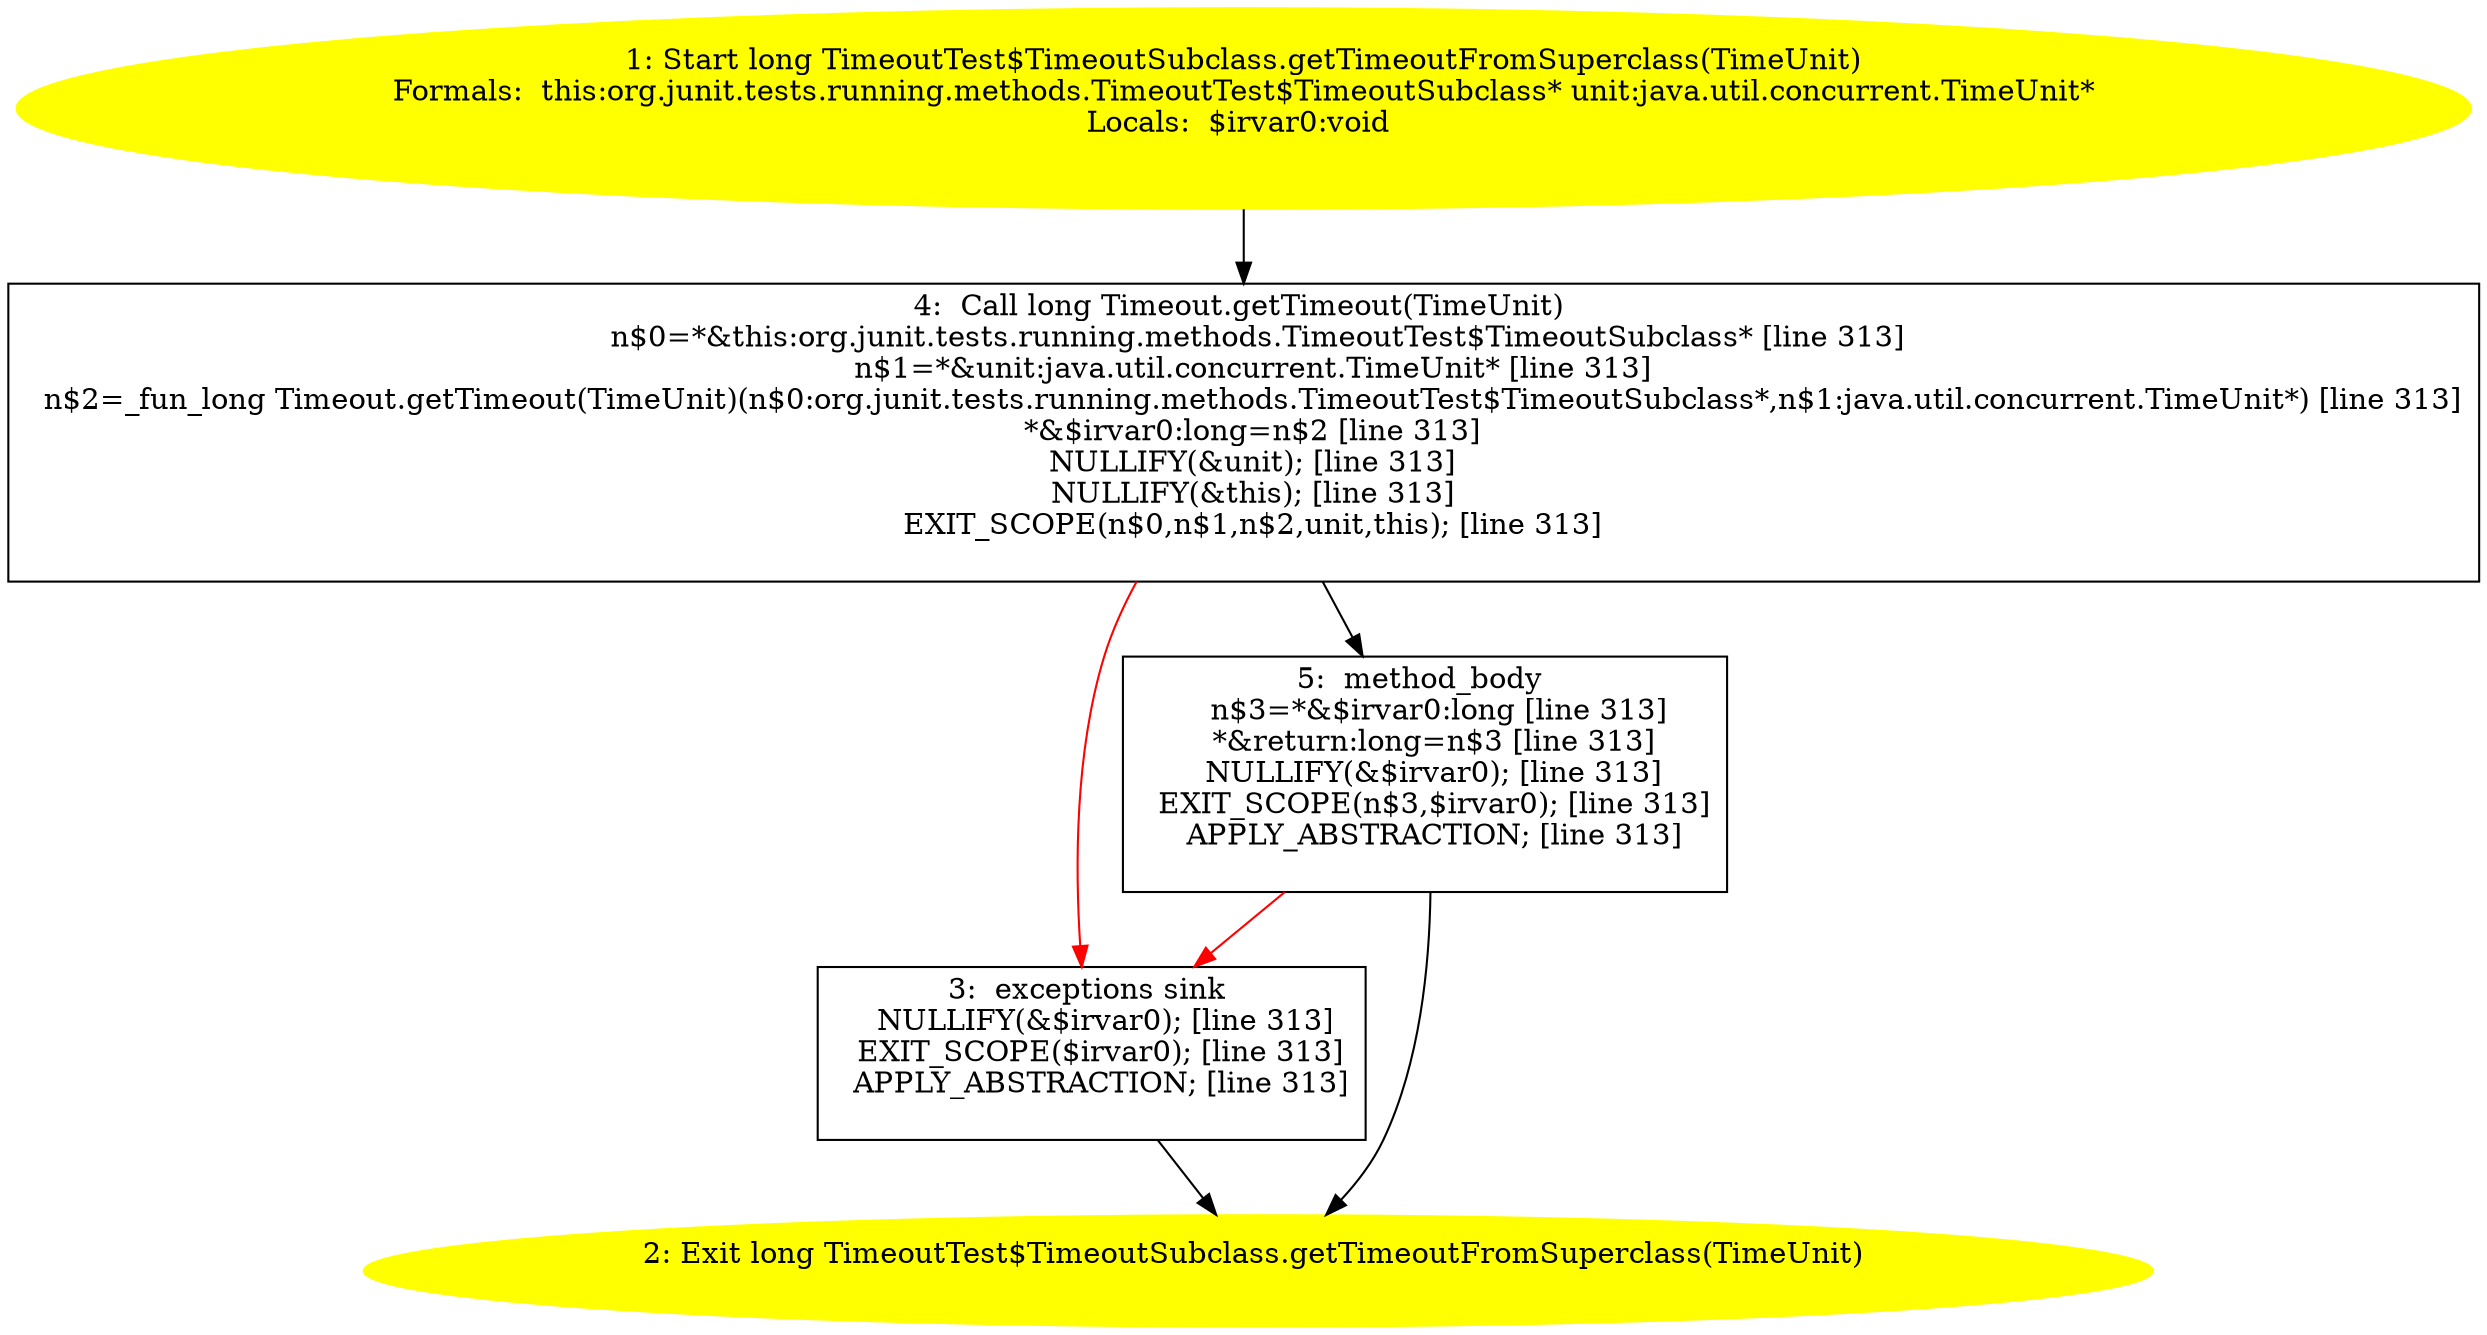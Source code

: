 /* @generated */
digraph cfg {
"org.junit.tests.running.methods.TimeoutTest$TimeoutSubclass.getTimeoutFromSuperclass(java.util.concu.11f1cf2215be5cc94b01b25b490937b6_1" [label="1: Start long TimeoutTest$TimeoutSubclass.getTimeoutFromSuperclass(TimeUnit)\nFormals:  this:org.junit.tests.running.methods.TimeoutTest$TimeoutSubclass* unit:java.util.concurrent.TimeUnit*\nLocals:  $irvar0:void \n  " color=yellow style=filled]
	

	 "org.junit.tests.running.methods.TimeoutTest$TimeoutSubclass.getTimeoutFromSuperclass(java.util.concu.11f1cf2215be5cc94b01b25b490937b6_1" -> "org.junit.tests.running.methods.TimeoutTest$TimeoutSubclass.getTimeoutFromSuperclass(java.util.concu.11f1cf2215be5cc94b01b25b490937b6_4" ;
"org.junit.tests.running.methods.TimeoutTest$TimeoutSubclass.getTimeoutFromSuperclass(java.util.concu.11f1cf2215be5cc94b01b25b490937b6_2" [label="2: Exit long TimeoutTest$TimeoutSubclass.getTimeoutFromSuperclass(TimeUnit) \n  " color=yellow style=filled]
	

"org.junit.tests.running.methods.TimeoutTest$TimeoutSubclass.getTimeoutFromSuperclass(java.util.concu.11f1cf2215be5cc94b01b25b490937b6_3" [label="3:  exceptions sink \n   NULLIFY(&$irvar0); [line 313]\n  EXIT_SCOPE($irvar0); [line 313]\n  APPLY_ABSTRACTION; [line 313]\n " shape="box"]
	

	 "org.junit.tests.running.methods.TimeoutTest$TimeoutSubclass.getTimeoutFromSuperclass(java.util.concu.11f1cf2215be5cc94b01b25b490937b6_3" -> "org.junit.tests.running.methods.TimeoutTest$TimeoutSubclass.getTimeoutFromSuperclass(java.util.concu.11f1cf2215be5cc94b01b25b490937b6_2" ;
"org.junit.tests.running.methods.TimeoutTest$TimeoutSubclass.getTimeoutFromSuperclass(java.util.concu.11f1cf2215be5cc94b01b25b490937b6_4" [label="4:  Call long Timeout.getTimeout(TimeUnit) \n   n$0=*&this:org.junit.tests.running.methods.TimeoutTest$TimeoutSubclass* [line 313]\n  n$1=*&unit:java.util.concurrent.TimeUnit* [line 313]\n  n$2=_fun_long Timeout.getTimeout(TimeUnit)(n$0:org.junit.tests.running.methods.TimeoutTest$TimeoutSubclass*,n$1:java.util.concurrent.TimeUnit*) [line 313]\n  *&$irvar0:long=n$2 [line 313]\n  NULLIFY(&unit); [line 313]\n  NULLIFY(&this); [line 313]\n  EXIT_SCOPE(n$0,n$1,n$2,unit,this); [line 313]\n " shape="box"]
	

	 "org.junit.tests.running.methods.TimeoutTest$TimeoutSubclass.getTimeoutFromSuperclass(java.util.concu.11f1cf2215be5cc94b01b25b490937b6_4" -> "org.junit.tests.running.methods.TimeoutTest$TimeoutSubclass.getTimeoutFromSuperclass(java.util.concu.11f1cf2215be5cc94b01b25b490937b6_5" ;
	 "org.junit.tests.running.methods.TimeoutTest$TimeoutSubclass.getTimeoutFromSuperclass(java.util.concu.11f1cf2215be5cc94b01b25b490937b6_4" -> "org.junit.tests.running.methods.TimeoutTest$TimeoutSubclass.getTimeoutFromSuperclass(java.util.concu.11f1cf2215be5cc94b01b25b490937b6_3" [color="red" ];
"org.junit.tests.running.methods.TimeoutTest$TimeoutSubclass.getTimeoutFromSuperclass(java.util.concu.11f1cf2215be5cc94b01b25b490937b6_5" [label="5:  method_body \n   n$3=*&$irvar0:long [line 313]\n  *&return:long=n$3 [line 313]\n  NULLIFY(&$irvar0); [line 313]\n  EXIT_SCOPE(n$3,$irvar0); [line 313]\n  APPLY_ABSTRACTION; [line 313]\n " shape="box"]
	

	 "org.junit.tests.running.methods.TimeoutTest$TimeoutSubclass.getTimeoutFromSuperclass(java.util.concu.11f1cf2215be5cc94b01b25b490937b6_5" -> "org.junit.tests.running.methods.TimeoutTest$TimeoutSubclass.getTimeoutFromSuperclass(java.util.concu.11f1cf2215be5cc94b01b25b490937b6_2" ;
	 "org.junit.tests.running.methods.TimeoutTest$TimeoutSubclass.getTimeoutFromSuperclass(java.util.concu.11f1cf2215be5cc94b01b25b490937b6_5" -> "org.junit.tests.running.methods.TimeoutTest$TimeoutSubclass.getTimeoutFromSuperclass(java.util.concu.11f1cf2215be5cc94b01b25b490937b6_3" [color="red" ];
}
